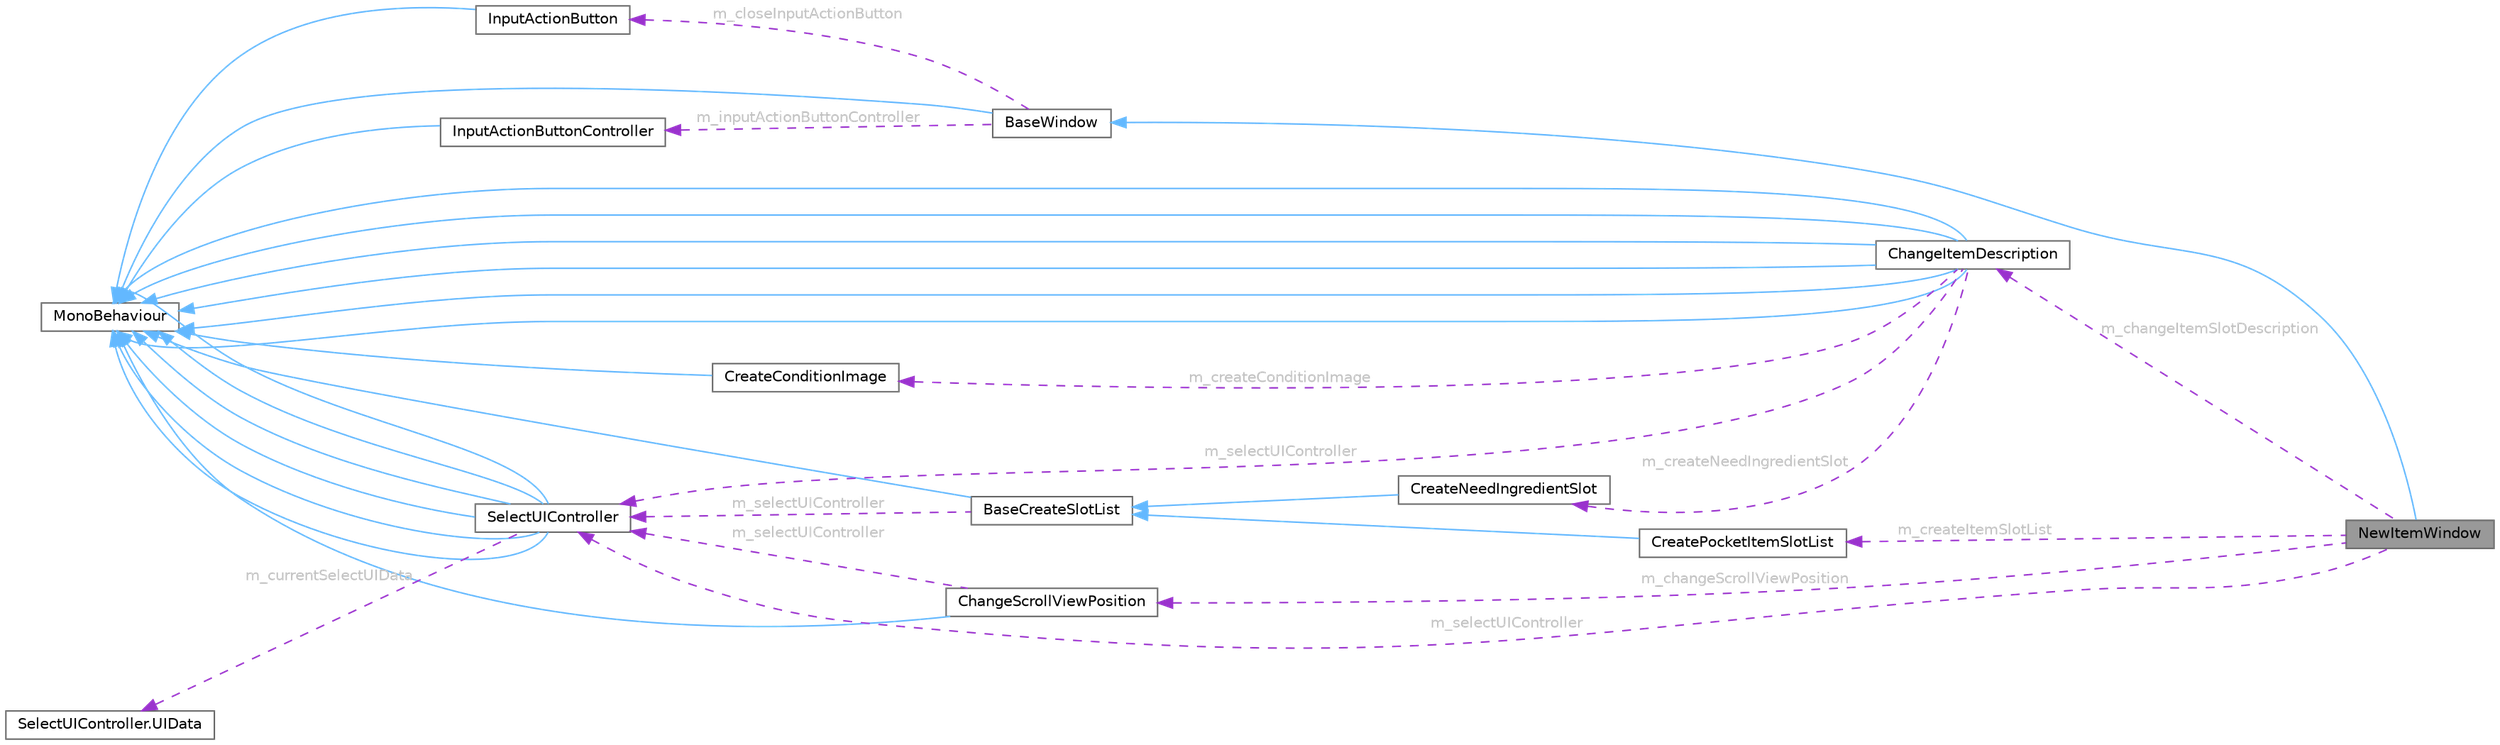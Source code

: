 digraph "NewItemWindow"
{
 // LATEX_PDF_SIZE
  bgcolor="transparent";
  edge [fontname=Helvetica,fontsize=10,labelfontname=Helvetica,labelfontsize=10];
  node [fontname=Helvetica,fontsize=10,shape=box,height=0.2,width=0.4];
  rankdir="LR";
  Node1 [id="Node000001",label="NewItemWindow",height=0.2,width=0.4,color="gray40", fillcolor="grey60", style="filled", fontcolor="black",tooltip=" "];
  Node2 -> Node1 [id="edge1_Node000001_Node000002",dir="back",color="steelblue1",style="solid",tooltip=" "];
  Node2 [id="Node000002",label="BaseWindow",height=0.2,width=0.4,color="gray40", fillcolor="white", style="filled",URL="$class_base_window.html",tooltip=" "];
  Node3 -> Node2 [id="edge2_Node000002_Node000003",dir="back",color="steelblue1",style="solid",tooltip=" "];
  Node3 [id="Node000003",label="MonoBehaviour",height=0.2,width=0.4,color="gray40", fillcolor="white", style="filled",tooltip=" "];
  Node4 -> Node2 [id="edge3_Node000002_Node000004",dir="back",color="darkorchid3",style="dashed",tooltip=" ",label=" m_inputActionButtonController",fontcolor="grey" ];
  Node4 [id="Node000004",label="InputActionButtonController",height=0.2,width=0.4,color="gray40", fillcolor="white", style="filled",URL="$class_input_action_button_controller.html",tooltip=" "];
  Node3 -> Node4 [id="edge4_Node000004_Node000003",dir="back",color="steelblue1",style="solid",tooltip=" "];
  Node5 -> Node2 [id="edge5_Node000002_Node000005",dir="back",color="darkorchid3",style="dashed",tooltip=" ",label=" m_closeInputActionButton",fontcolor="grey" ];
  Node5 [id="Node000005",label="InputActionButton",height=0.2,width=0.4,color="gray40", fillcolor="white", style="filled",URL="$class_input_action_button.html",tooltip=" "];
  Node3 -> Node5 [id="edge6_Node000005_Node000003",dir="back",color="steelblue1",style="solid",tooltip=" "];
  Node6 -> Node1 [id="edge7_Node000001_Node000006",dir="back",color="darkorchid3",style="dashed",tooltip=" ",label=" m_createItemSlotList",fontcolor="grey" ];
  Node6 [id="Node000006",label="CreatePocketItemSlotList",height=0.2,width=0.4,color="gray40", fillcolor="white", style="filled",URL="$class_create_pocket_item_slot_list.html",tooltip=" "];
  Node7 -> Node6 [id="edge8_Node000006_Node000007",dir="back",color="steelblue1",style="solid",tooltip=" "];
  Node7 [id="Node000007",label="BaseCreateSlotList",height=0.2,width=0.4,color="gray40", fillcolor="white", style="filled",URL="$class_base_create_slot_list.html",tooltip=" "];
  Node3 -> Node7 [id="edge9_Node000007_Node000003",dir="back",color="steelblue1",style="solid",tooltip=" "];
  Node8 -> Node7 [id="edge10_Node000007_Node000008",dir="back",color="darkorchid3",style="dashed",tooltip=" ",label=" m_selectUIController",fontcolor="grey" ];
  Node8 [id="Node000008",label="SelectUIController",height=0.2,width=0.4,color="gray40", fillcolor="white", style="filled",URL="$class_select_u_i_controller.html",tooltip=" "];
  Node3 -> Node8 [id="edge11_Node000008_Node000003",dir="back",color="steelblue1",style="solid",tooltip=" "];
  Node3 -> Node8 [id="edge12_Node000008_Node000003",dir="back",color="steelblue1",style="solid",tooltip=" "];
  Node3 -> Node8 [id="edge13_Node000008_Node000003",dir="back",color="steelblue1",style="solid",tooltip=" "];
  Node3 -> Node8 [id="edge14_Node000008_Node000003",dir="back",color="steelblue1",style="solid",tooltip=" "];
  Node3 -> Node8 [id="edge15_Node000008_Node000003",dir="back",color="steelblue1",style="solid",tooltip=" "];
  Node3 -> Node8 [id="edge16_Node000008_Node000003",dir="back",color="steelblue1",style="solid",tooltip=" "];
  Node9 -> Node8 [id="edge17_Node000008_Node000009",dir="back",color="darkorchid3",style="dashed",tooltip=" ",label=" m_currentSelectUIData",fontcolor="grey" ];
  Node9 [id="Node000009",label="SelectUIController.UIData",height=0.2,width=0.4,color="gray40", fillcolor="white", style="filled",URL="$class_select_u_i_controller_1_1_u_i_data.html",tooltip=" "];
  Node10 -> Node1 [id="edge18_Node000001_Node000010",dir="back",color="darkorchid3",style="dashed",tooltip=" ",label=" m_changeItemSlotDescription",fontcolor="grey" ];
  Node10 [id="Node000010",label="ChangeItemDescription",height=0.2,width=0.4,color="gray40", fillcolor="white", style="filled",URL="$class_change_item_description.html",tooltip=" "];
  Node3 -> Node10 [id="edge19_Node000010_Node000003",dir="back",color="steelblue1",style="solid",tooltip=" "];
  Node3 -> Node10 [id="edge20_Node000010_Node000003",dir="back",color="steelblue1",style="solid",tooltip=" "];
  Node3 -> Node10 [id="edge21_Node000010_Node000003",dir="back",color="steelblue1",style="solid",tooltip=" "];
  Node3 -> Node10 [id="edge22_Node000010_Node000003",dir="back",color="steelblue1",style="solid",tooltip=" "];
  Node3 -> Node10 [id="edge23_Node000010_Node000003",dir="back",color="steelblue1",style="solid",tooltip=" "];
  Node3 -> Node10 [id="edge24_Node000010_Node000003",dir="back",color="steelblue1",style="solid",tooltip=" "];
  Node8 -> Node10 [id="edge25_Node000010_Node000008",dir="back",color="darkorchid3",style="dashed",tooltip=" ",label=" m_selectUIController",fontcolor="grey" ];
  Node11 -> Node10 [id="edge26_Node000010_Node000011",dir="back",color="darkorchid3",style="dashed",tooltip=" ",label=" m_createConditionImage",fontcolor="grey" ];
  Node11 [id="Node000011",label="CreateConditionImage",height=0.2,width=0.4,color="gray40", fillcolor="white", style="filled",URL="$class_create_condition_image.html",tooltip=" "];
  Node3 -> Node11 [id="edge27_Node000011_Node000003",dir="back",color="steelblue1",style="solid",tooltip=" "];
  Node12 -> Node10 [id="edge28_Node000010_Node000012",dir="back",color="darkorchid3",style="dashed",tooltip=" ",label=" m_createNeedIngredientSlot",fontcolor="grey" ];
  Node12 [id="Node000012",label="CreateNeedIngredientSlot",height=0.2,width=0.4,color="gray40", fillcolor="white", style="filled",URL="$class_create_need_ingredient_slot.html",tooltip=" "];
  Node7 -> Node12 [id="edge29_Node000012_Node000007",dir="back",color="steelblue1",style="solid",tooltip=" "];
  Node8 -> Node1 [id="edge30_Node000001_Node000008",dir="back",color="darkorchid3",style="dashed",tooltip=" ",label=" m_selectUIController",fontcolor="grey" ];
  Node13 -> Node1 [id="edge31_Node000001_Node000013",dir="back",color="darkorchid3",style="dashed",tooltip=" ",label=" m_changeScrollViewPosition",fontcolor="grey" ];
  Node13 [id="Node000013",label="ChangeScrollViewPosition",height=0.2,width=0.4,color="gray40", fillcolor="white", style="filled",URL="$class_change_scroll_view_position.html",tooltip=" "];
  Node3 -> Node13 [id="edge32_Node000013_Node000003",dir="back",color="steelblue1",style="solid",tooltip=" "];
  Node8 -> Node13 [id="edge33_Node000013_Node000008",dir="back",color="darkorchid3",style="dashed",tooltip=" ",label=" m_selectUIController",fontcolor="grey" ];
}
